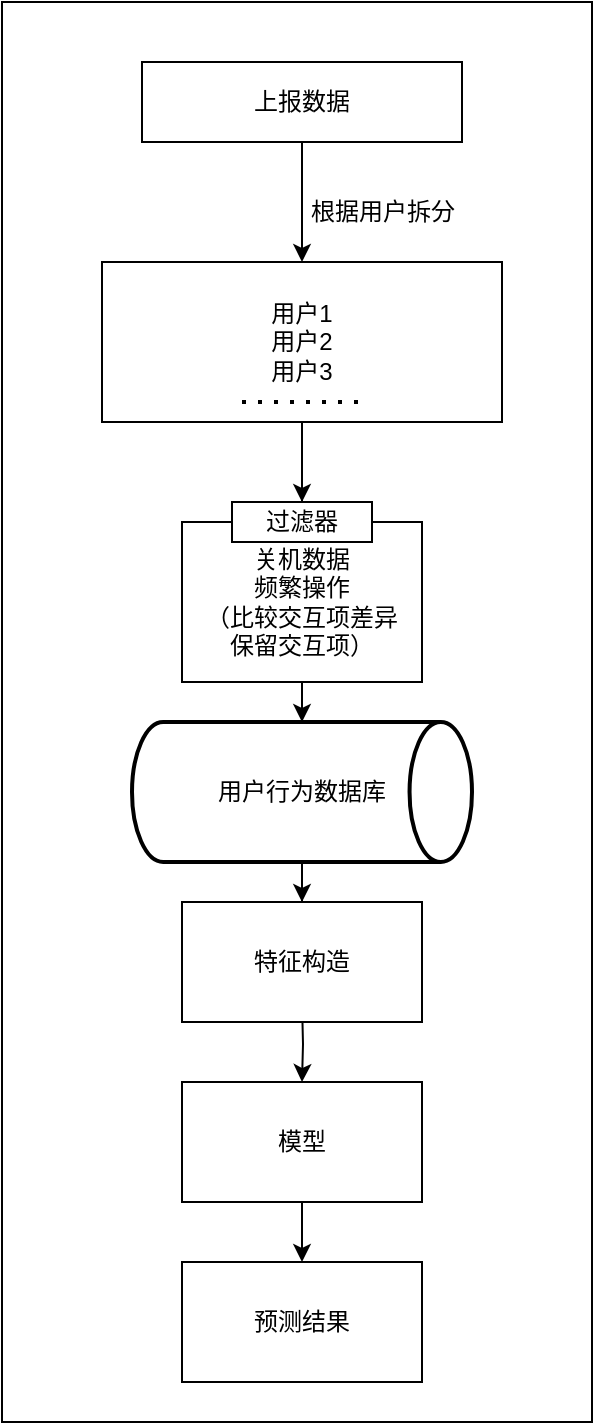 <mxfile version="21.6.6" type="github">
  <diagram name="第 1 页" id="zSudoYBZM71YhAYstw-p">
    <mxGraphModel dx="1687" dy="1742" grid="1" gridSize="10" guides="1" tooltips="1" connect="1" arrows="1" fold="1" page="1" pageScale="1" pageWidth="1100" pageHeight="850" math="0" shadow="0">
      <root>
        <mxCell id="0" />
        <mxCell id="1" parent="0" />
        <mxCell id="_TiycUy-BstWaSt5CTDm-26" value="" style="rounded=0;whiteSpace=wrap;html=1;" vertex="1" parent="1">
          <mxGeometry x="410" y="-30" width="295" height="710" as="geometry" />
        </mxCell>
        <mxCell id="_TiycUy-BstWaSt5CTDm-7" style="edgeStyle=orthogonalEdgeStyle;rounded=0;orthogonalLoop=1;jettySize=auto;html=1;entryX=0.5;entryY=0;entryDx=0;entryDy=0;" edge="1" parent="1" source="_TiycUy-BstWaSt5CTDm-4" target="_TiycUy-BstWaSt5CTDm-6">
          <mxGeometry relative="1" as="geometry" />
        </mxCell>
        <mxCell id="_TiycUy-BstWaSt5CTDm-4" value="上报数据" style="rounded=0;whiteSpace=wrap;html=1;" vertex="1" parent="1">
          <mxGeometry x="480" width="160" height="40" as="geometry" />
        </mxCell>
        <mxCell id="_TiycUy-BstWaSt5CTDm-10" value="" style="edgeStyle=orthogonalEdgeStyle;rounded=0;orthogonalLoop=1;jettySize=auto;html=1;" edge="1" parent="1" source="_TiycUy-BstWaSt5CTDm-34" target="_TiycUy-BstWaSt5CTDm-9">
          <mxGeometry relative="1" as="geometry" />
        </mxCell>
        <mxCell id="_TiycUy-BstWaSt5CTDm-6" value="用户1&lt;br&gt;用户2&lt;br&gt;用户3" style="rounded=0;whiteSpace=wrap;html=1;" vertex="1" parent="1">
          <mxGeometry x="460" y="100" width="200" height="80" as="geometry" />
        </mxCell>
        <mxCell id="_TiycUy-BstWaSt5CTDm-8" value="根据用户拆分" style="text;html=1;align=center;verticalAlign=middle;resizable=0;points=[];autosize=1;strokeColor=none;fillColor=none;" vertex="1" parent="1">
          <mxGeometry x="550" y="60" width="100" height="30" as="geometry" />
        </mxCell>
        <mxCell id="_TiycUy-BstWaSt5CTDm-31" style="edgeStyle=orthogonalEdgeStyle;rounded=0;orthogonalLoop=1;jettySize=auto;html=1;" edge="1" parent="1" source="_TiycUy-BstWaSt5CTDm-9" target="_TiycUy-BstWaSt5CTDm-29">
          <mxGeometry relative="1" as="geometry" />
        </mxCell>
        <mxCell id="_TiycUy-BstWaSt5CTDm-9" value="关机数据&lt;br&gt;频繁操作&lt;br&gt;（比较交互项差异&lt;br&gt;保留交互项）" style="whiteSpace=wrap;html=1;rounded=0;" vertex="1" parent="1">
          <mxGeometry x="500" y="230" width="120" height="80" as="geometry" />
        </mxCell>
        <mxCell id="_TiycUy-BstWaSt5CTDm-21" value="" style="edgeStyle=orthogonalEdgeStyle;rounded=0;orthogonalLoop=1;jettySize=auto;html=1;" edge="1" parent="1" target="_TiycUy-BstWaSt5CTDm-20">
          <mxGeometry relative="1" as="geometry">
            <mxPoint x="560" y="470" as="sourcePoint" />
          </mxGeometry>
        </mxCell>
        <mxCell id="_TiycUy-BstWaSt5CTDm-24" value="" style="edgeStyle=orthogonalEdgeStyle;rounded=0;orthogonalLoop=1;jettySize=auto;html=1;" edge="1" parent="1" source="_TiycUy-BstWaSt5CTDm-20" target="_TiycUy-BstWaSt5CTDm-23">
          <mxGeometry relative="1" as="geometry" />
        </mxCell>
        <mxCell id="_TiycUy-BstWaSt5CTDm-20" value="模型" style="whiteSpace=wrap;html=1;rounded=0;" vertex="1" parent="1">
          <mxGeometry x="500" y="510" width="120" height="60" as="geometry" />
        </mxCell>
        <mxCell id="_TiycUy-BstWaSt5CTDm-23" value="预测结果" style="whiteSpace=wrap;html=1;rounded=0;" vertex="1" parent="1">
          <mxGeometry x="500" y="600" width="120" height="60" as="geometry" />
        </mxCell>
        <mxCell id="_TiycUy-BstWaSt5CTDm-27" value="特征构造" style="whiteSpace=wrap;html=1;rounded=0;" vertex="1" parent="1">
          <mxGeometry x="500" y="420" width="120" height="60" as="geometry" />
        </mxCell>
        <mxCell id="_TiycUy-BstWaSt5CTDm-32" style="edgeStyle=orthogonalEdgeStyle;rounded=0;orthogonalLoop=1;jettySize=auto;html=1;entryX=0.5;entryY=0;entryDx=0;entryDy=0;" edge="1" parent="1" source="_TiycUy-BstWaSt5CTDm-29" target="_TiycUy-BstWaSt5CTDm-27">
          <mxGeometry relative="1" as="geometry" />
        </mxCell>
        <mxCell id="_TiycUy-BstWaSt5CTDm-29" value="用户行为数据库" style="strokeWidth=2;html=1;shape=mxgraph.flowchart.direct_data;whiteSpace=wrap;" vertex="1" parent="1">
          <mxGeometry x="475" y="330" width="170" height="70" as="geometry" />
        </mxCell>
        <mxCell id="_TiycUy-BstWaSt5CTDm-33" value="" style="endArrow=none;dashed=1;html=1;dashPattern=1 3;strokeWidth=2;rounded=0;entryX=0.65;entryY=0.875;entryDx=0;entryDy=0;entryPerimeter=0;" edge="1" parent="1" target="_TiycUy-BstWaSt5CTDm-6">
          <mxGeometry width="50" height="50" relative="1" as="geometry">
            <mxPoint x="530" y="170" as="sourcePoint" />
            <mxPoint x="580" y="120" as="targetPoint" />
          </mxGeometry>
        </mxCell>
        <mxCell id="_TiycUy-BstWaSt5CTDm-35" value="" style="edgeStyle=orthogonalEdgeStyle;rounded=0;orthogonalLoop=1;jettySize=auto;html=1;" edge="1" parent="1" source="_TiycUy-BstWaSt5CTDm-6" target="_TiycUy-BstWaSt5CTDm-34">
          <mxGeometry relative="1" as="geometry">
            <mxPoint x="560" y="180" as="sourcePoint" />
            <mxPoint x="560" y="230" as="targetPoint" />
          </mxGeometry>
        </mxCell>
        <mxCell id="_TiycUy-BstWaSt5CTDm-34" value="过滤器" style="rounded=0;whiteSpace=wrap;html=1;" vertex="1" parent="1">
          <mxGeometry x="525" y="220" width="70" height="20" as="geometry" />
        </mxCell>
      </root>
    </mxGraphModel>
  </diagram>
</mxfile>
